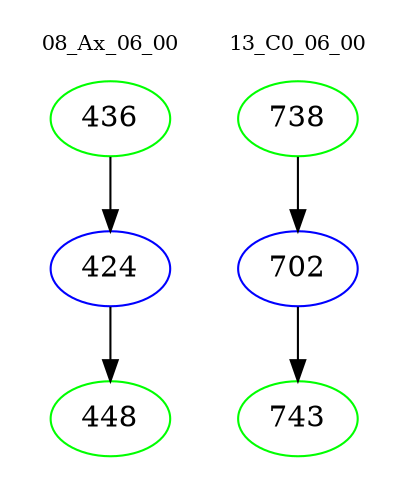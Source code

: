 digraph{
subgraph cluster_0 {
color = white
label = "08_Ax_06_00";
fontsize=10;
T0_436 [label="436", color="green"]
T0_436 -> T0_424 [color="black"]
T0_424 [label="424", color="blue"]
T0_424 -> T0_448 [color="black"]
T0_448 [label="448", color="green"]
}
subgraph cluster_1 {
color = white
label = "13_C0_06_00";
fontsize=10;
T1_738 [label="738", color="green"]
T1_738 -> T1_702 [color="black"]
T1_702 [label="702", color="blue"]
T1_702 -> T1_743 [color="black"]
T1_743 [label="743", color="green"]
}
}
